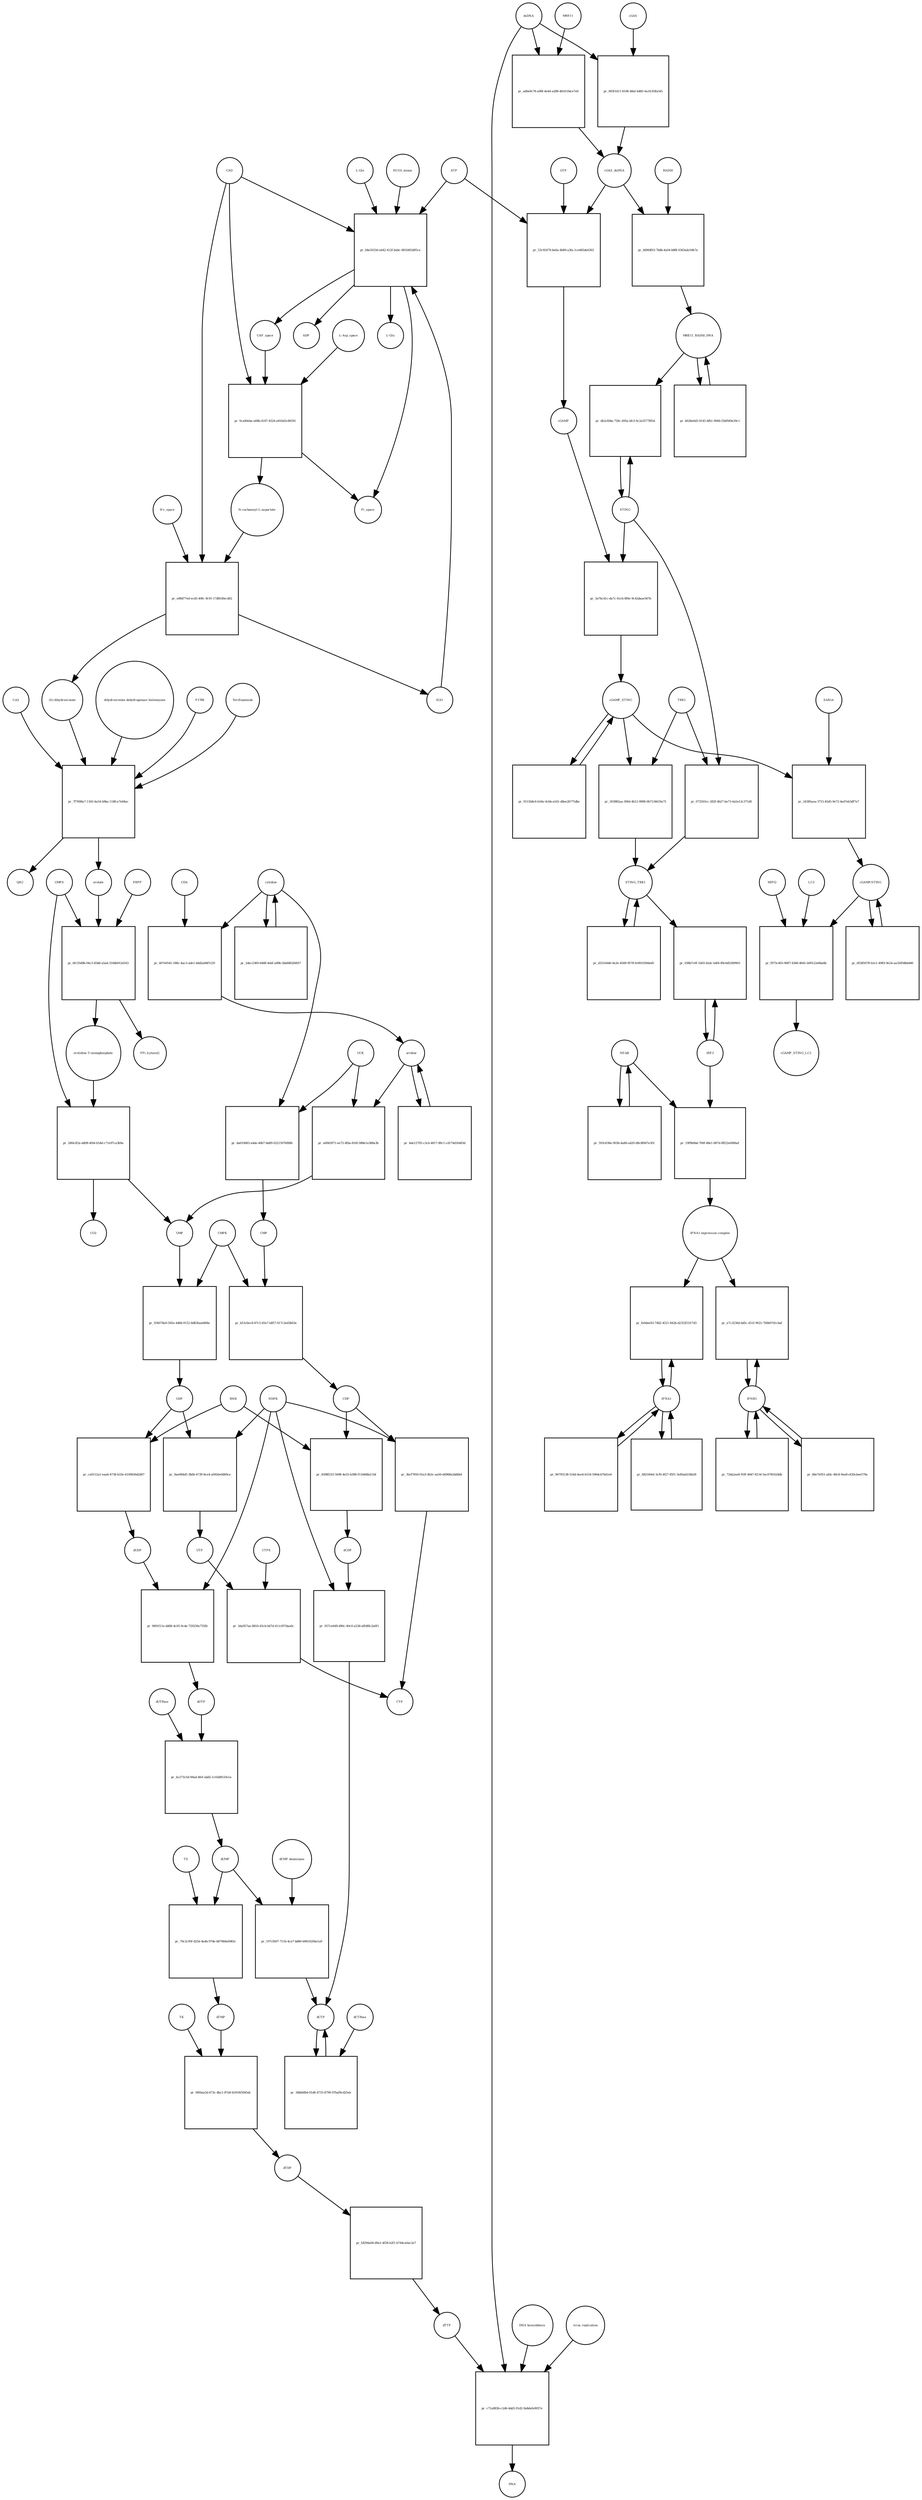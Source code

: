 strict digraph  {
"L-Gln" [annotation="", bipartite=0, cls="simple chemical", fontsize=4, label="L-Gln", shape=circle];
"pr_b4e5033d-ab42-412f-babc-681fd03d95ce" [annotation="", bipartite=1, cls=process, fontsize=4, label="pr_b4e5033d-ab42-412f-babc-681fd03d95ce", shape=square];
CAP_space [annotation="", bipartite=0, cls="simple chemical", fontsize=4, label=CAP_space, shape=circle];
CAD [annotation="", bipartite=0, cls=macromolecule, fontsize=4, label=CAD, shape=circle];
HCO3_minus [annotation="", bipartite=0, cls="simple chemical", fontsize=4, label=HCO3_minus, shape=circle];
H2O [annotation="", bipartite=0, cls="simple chemical", fontsize=4, label=H2O, shape=circle];
ATP [annotation="", bipartite=0, cls="simple chemical", fontsize=4, label=ATP, shape=circle];
"L-Glu" [annotation="", bipartite=0, cls="simple chemical", fontsize=4, label="L-Glu", shape=circle];
ADP [annotation="", bipartite=0, cls="simple chemical", fontsize=4, label=ADP, shape=circle];
Pi_space [annotation="", bipartite=0, cls="simple chemical", fontsize=4, label=Pi_space, shape=circle];
cytidine [annotation="", bipartite=0, cls="simple chemical", fontsize=4, label=cytidine, shape=circle];
"pr_407e6541-188c-4ac3-ade1-bdd2a84f5129" [annotation="", bipartite=1, cls=process, fontsize=4, label="pr_407e6541-188c-4ac3-ade1-bdd2a84f5129", shape=square];
uridine [annotation="", bipartite=0, cls="simple chemical", fontsize=4, label=uridine, shape=circle];
CDA [annotation="", bipartite=0, cls=macromolecule, fontsize=4, label=CDA, shape=circle];
"pr_a00b5971-ee72-4fba-816f-088e1e388a3b" [annotation="", bipartite=1, cls=process, fontsize=4, label="pr_a00b5971-ee72-4fba-816f-088e1e388a3b", shape=square];
UMP [annotation="", bipartite=0, cls="simple chemical", fontsize=4, label=UMP, shape=circle];
UCK [annotation="", bipartite=0, cls=macromolecule, fontsize=4, label=UCK, shape=circle];
"pr_da610683-a4de-46b7-bb89-02215076f88b" [annotation="", bipartite=1, cls=process, fontsize=4, label="pr_da610683-a4de-46b7-bb89-02215076f88b", shape=square];
CMP [annotation="", bipartite=0, cls="simple chemical", fontsize=4, label=CMP, shape=circle];
"pr_4de12705-c3cb-4817-89c1-cd174d16483d" [annotation="", bipartite=1, cls=process, fontsize=4, label="pr_4de12705-c3cb-4817-89c1-cd174d16483d", shape=square];
"pr_2dec2369-6488-4ebf-a89b-5bb6802fd057" [annotation="", bipartite=1, cls=process, fontsize=4, label="pr_2dec2369-6488-4ebf-a89b-5bb6802fd057", shape=square];
"pr_934078a9-585e-4d8d-9152-8d83faad468e" [annotation="", bipartite=1, cls=process, fontsize=4, label="pr_934078a9-585e-4d8d-9152-8d83faad468e", shape=square];
UDP [annotation="", bipartite=0, cls="simple chemical", fontsize=4, label=UDP, shape=circle];
CMPK [annotation="", bipartite=0, cls=macromolecule, fontsize=4, label=CMPK, shape=circle];
"pr_b53c6ec8-87c5-45e7-b857-017c3ed3b03e" [annotation="", bipartite=1, cls=process, fontsize=4, label="pr_b53c6ec8-87c5-45e7-b857-017c3ed3b03e", shape=square];
CDP [annotation="", bipartite=0, cls="simple chemical", fontsize=4, label=CDP, shape=circle];
"pr_9ae084d5-3b0b-4739-8ce4-a0926e0d69ce" [annotation="", bipartite=1, cls=process, fontsize=4, label="pr_9ae084d5-3b0b-4739-8ce4-a0926e0d69ce", shape=square];
UTP [annotation="", bipartite=0, cls="simple chemical", fontsize=4, label=UTP, shape=circle];
NDPK [annotation="", bipartite=0, cls=macromolecule, fontsize=4, label=NDPK, shape=circle];
"pr_3bcf7850-01a3-4b3c-aa50-d4968a2dd6b4" [annotation="", bipartite=1, cls=process, fontsize=4, label="pr_3bcf7850-01a3-4b3c-aa50-d4968a2dd6b4", shape=square];
CTP [annotation="", bipartite=0, cls="simple chemical", fontsize=4, label=CTP, shape=circle];
"pr_3da957ae-8816-45cb-b67d-411cf07daa0c" [annotation="", bipartite=1, cls=process, fontsize=4, label="pr_3da957ae-8816-45cb-b67d-411cf07daa0c", shape=square];
CTPS [annotation="", bipartite=0, cls=macromolecule, fontsize=4, label=CTPS, shape=circle];
"pr_ca9112a1-eaa6-4738-b33e-4109456d2d07" [annotation="", bipartite=1, cls=process, fontsize=4, label="pr_ca9112a1-eaa6-4738-b33e-4109456d2d07", shape=square];
dUDP [annotation="", bipartite=0, cls="simple chemical", fontsize=4, label=dUDP, shape=circle];
RNR [annotation="", bipartite=0, cls=macromolecule, fontsize=4, label=RNR, shape=circle];
"pr_9691f11e-dd68-4c05-9cde-729250e755fb" [annotation="", bipartite=1, cls=process, fontsize=4, label="pr_9691f11e-dd68-4c05-9cde-729250e755fb", shape=square];
dUTP [annotation="", bipartite=0, cls="simple chemical", fontsize=4, label=dUTP, shape=circle];
dCDP [annotation="", bipartite=0, cls="simple chemical", fontsize=4, label=dCDP, shape=circle];
"pr_057ce6d9-d90c-40c0-a538-affdf8c2a0f1" [annotation="", bipartite=1, cls=process, fontsize=4, label="pr_057ce6d9-d90c-40c0-a538-affdf8c2a0f1", shape=square];
dCTP [annotation="", bipartite=0, cls="simple chemical", fontsize=4, label=dCTP, shape=circle];
"pr_4598f233-5698-4e55-b388-f11b9d8a11bf" [annotation="", bipartite=1, cls=process, fontsize=4, label="pr_4598f233-5698-4e55-b388-f11b9d8a11bf", shape=square];
"pr_bc273c5d-09ad-4fef-abd2-1c02d8533e1a" [annotation="", bipartite=1, cls=process, fontsize=4, label="pr_bc273c5d-09ad-4fef-abd2-1c02d8533e1a", shape=square];
dUMP [annotation="", bipartite=0, cls="simple chemical", fontsize=4, label=dUMP, shape=circle];
dUTPase [annotation="", bipartite=0, cls=macromolecule, fontsize=4, label=dUTPase, shape=circle];
"pr_36bb6fb4-01d6-4735-8799-07baf9cd25eb" [annotation="", bipartite=1, cls=process, fontsize=4, label="pr_36bb6fb4-01d6-4735-8799-07baf9cd25eb", shape=square];
dCTPase [annotation="", bipartite=0, cls=macromolecule, fontsize=4, label=dCTPase, shape=circle];
"pr_197cfb97-711b-4ca7-bd80-b9610204a1a9" [annotation="", bipartite=1, cls=process, fontsize=4, label="pr_197cfb97-711b-4ca7-bd80-b9610204a1a9", shape=square];
"dCMP deaminase" [annotation="", bipartite=0, cls=macromolecule, fontsize=4, label="dCMP deaminase", shape=circle];
"pr_70c2c95f-d25d-4a4b-97de-b879b9a0083c" [annotation="", bipartite=1, cls=process, fontsize=4, label="pr_70c2c95f-d25d-4a4b-97de-b879b9a0083c", shape=square];
dTMP [annotation="", bipartite=0, cls="simple chemical", fontsize=4, label=dTMP, shape=circle];
TS [annotation="", bipartite=0, cls=macromolecule, fontsize=4, label=TS, shape=circle];
"pr_00f4aa5d-673c-4bc1-87e8-fe91005045dc" [annotation="", bipartite=1, cls=process, fontsize=4, label="pr_00f4aa5d-673c-4bc1-87e8-fe91005045dc", shape=square];
dTDP [annotation="", bipartite=0, cls="simple chemical", fontsize=4, label=dTDP, shape=circle];
TK [annotation="", bipartite=0, cls=macromolecule, fontsize=4, label=TK, shape=circle];
"pr_fd294a04-d9a1-4f28-b2f1-b744ca0ac2e7" [annotation="", bipartite=1, cls=process, fontsize=4, label="pr_fd294a04-d9a1-4f28-b2f1-b744ca0ac2e7", shape=square];
dTTP [annotation="", bipartite=0, cls="simple chemical", fontsize=4, label=dTTP, shape=circle];
dsDNA [annotation="", bipartite=0, cls="simple chemical", fontsize=4, label=dsDNA, shape=circle];
"pr_903f1d11-8106-48af-b485-4a1fc83fa541" [annotation="", bipartite=1, cls=process, fontsize=4, label="pr_903f1d11-8106-48af-b485-4a1fc83fa541", shape=square];
cGAS [annotation="", bipartite=0, cls=macromolecule, fontsize=4, label=cGAS, shape=circle];
cGAS_dsDNA [annotation="", bipartite=0, cls=complex, fontsize=4, label=cGAS_dsDNA, shape=circle];
"pr_53c92479-be0a-4b89-a3fa-1ce485de6363" [annotation="", bipartite=1, cls=process, fontsize=4, label="pr_53c92479-be0a-4b89-a3fa-1ce485de6363", shape=square];
GTP [annotation="", bipartite=0, cls="simple chemical", fontsize=4, label=GTP, shape=circle];
cGAMP [annotation="", bipartite=0, cls="simple chemical", fontsize=4, label=cGAMP, shape=circle];
"pr_3a7bc41c-da7c-41cb-8f6e-9c42daae567b" [annotation="", bipartite=1, cls=process, fontsize=4, label="pr_3a7bc41c-da7c-41cb-8f6e-9c42daae567b", shape=square];
STING [annotation="", bipartite=0, cls="macromolecule multimer", fontsize=4, label=STING, shape=circle];
cGAMP_STING [annotation="", bipartite=0, cls=complex, fontsize=4, label=cGAMP_STING, shape=circle];
TBK1 [annotation="", bipartite=0, cls=macromolecule, fontsize=4, label=TBK1, shape=circle];
"pr_303882aa-300d-4b12-9998-0b7134619a75" [annotation="", bipartite=1, cls=process, fontsize=4, label="pr_303882aa-300d-4b12-9998-0b7134619a75", shape=square];
STING_TBK1 [annotation="", bipartite=0, cls=complex, fontsize=4, label=STING_TBK1, shape=circle];
"pr_9115b8c6-b34e-4cbb-a541-d8ee2b775dbc" [annotation="", bipartite=1, cls=process, fontsize=4, label="pr_9115b8c6-b34e-4cbb-a541-d8ee2b775dbc", shape=square];
"pr_d3216446-0a3e-4569-9578-fe991039ded5" [annotation="", bipartite=1, cls=process, fontsize=4, label="pr_d3216446-0a3e-4569-9578-fe991039ded5", shape=square];
"NF-kB" [annotation="", bipartite=0, cls=complex, fontsize=4, label="NF-kB", shape=circle];
"pr_593c638e-903b-4a86-a420-d8c8f667e301" [annotation="", bipartite=1, cls=process, fontsize=4, label="pr_593c638e-903b-4a86-a420-d8c8f667e301", shape=square];
IFNA1 [annotation="", bipartite=0, cls="nucleic acid feature", fontsize=4, label=IFNA1, shape=circle];
"pr_682160ef-3cf0-4f27-85f1-3e85ab534b28" [annotation="", bipartite=1, cls=process, fontsize=4, label="pr_682160ef-3cf0-4f27-85f1-3e85ab534b28", shape=square];
IFNB1 [annotation="", bipartite=0, cls="nucleic acid feature", fontsize=4, label=IFNB1, shape=circle];
"pr_84e7e951-afdc-48c8-9ea8-ef20cbee579a" [annotation="", bipartite=1, cls=process, fontsize=4, label="pr_84e7e951-afdc-48c8-9ea8-ef20cbee579a", shape=square];
"pr_96793138-514d-4ee4-b154-5964cb7b41e6" [annotation="", bipartite=1, cls=process, fontsize=4, label="pr_96793138-514d-4ee4-b154-5964cb7b41e6", shape=square];
"pr_72da2ae8-91ff-4647-8134-5ec0781624db" [annotation="", bipartite=1, cls=process, fontsize=4, label="pr_72da2ae8-91ff-4647-8134-5ec0781624db", shape=square];
"pr_e7c3236d-bd5c-451f-9021-760b97d1cbaf" [annotation="", bipartite=1, cls=process, fontsize=4, label="pr_e7c3236d-bd5c-451f-9021-760b97d1cbaf", shape=square];
"IFNA1 expression complex" [annotation="", bipartite=0, cls=complex, fontsize=4, label="IFNA1 expression complex", shape=circle];
"cGAMP-STING" [annotation="", bipartite=0, cls=complex, fontsize=4, label="cGAMP-STING", shape=circle];
"pr_d5585078-b1e1-4983-9e24-aa32858bb466" [annotation="", bipartite=1, cls=process, fontsize=4, label="pr_d5585078-b1e1-4983-9e24-aa32858bb466", shape=square];
"pr_ad0e9c78-a96f-4e44-a288-481fc04ce7e0" [annotation="", bipartite=1, cls=process, fontsize=4, label="pr_ad0e9c78-a96f-4e44-a288-481fc04ce7e0", shape=square];
MRE11 [annotation="", bipartite=0, cls="macromolecule multimer", fontsize=4, label=MRE11, shape=circle];
RAD50 [annotation="", bipartite=0, cls="macromolecule multimer", fontsize=4, label=RAD50, shape=circle];
"pr_b69fdf03-7bdb-4a04-b88f-0363adc04b7a" [annotation="", bipartite=1, cls=process, fontsize=4, label="pr_b69fdf03-7bdb-4a04-b88f-0363adc04b7a", shape=square];
MRE11_RAD50_DNA [annotation="", bipartite=0, cls=complex, fontsize=4, label=MRE11_RAD50_DNA, shape=circle];
IRF3 [annotation="", bipartite=0, cls="macromolecule multimer", fontsize=4, label=IRF3, shape=circle];
"pr_038b7c6f-1b03-42dc-b4f4-89c6d5269903" [annotation="", bipartite=1, cls=process, fontsize=4, label="pr_038b7c6f-1b03-42dc-b4f4-89c6d5269903", shape=square];
"pr_24385aea-3715-45d5-9e72-4ed7eb3df7e7" [annotation="", bipartite=1, cls=process, fontsize=4, label="pr_24385aea-3715-45d5-9e72-4ed7eb3df7e7", shape=square];
SAR1A [annotation="", bipartite=0, cls=macromolecule, fontsize=4, label=SAR1A, shape=circle];
"pr_f973c403-9087-4366-80d1-b09122e6ba6b" [annotation="", bipartite=1, cls=process, fontsize=4, label="pr_f973c403-9087-4366-80d1-b09122e6ba6b", shape=square];
LC3 [annotation="", bipartite=0, cls=macromolecule, fontsize=4, label=LC3, shape=circle];
cGAMP_STING_LC3 [annotation="", bipartite=0, cls=complex, fontsize=4, label=cGAMP_STING_LC3, shape=circle];
WIPI2 [annotation="", bipartite=0, cls=macromolecule, fontsize=4, label=WIPI2, shape=circle];
"pr_db2cfb8a-728c-495a-bfcf-6c2e5577f85d" [annotation="", bipartite=1, cls=process, fontsize=4, label="pr_db2cfb8a-728c-495a-bfcf-6c2e5577f85d", shape=square];
"pr_072503cc-282f-4b27-be73-6a5e12c371d0" [annotation="", bipartite=1, cls=process, fontsize=4, label="pr_072503cc-282f-4b27-be73-6a5e12c371d0", shape=square];
"pr_b628e6d3-9145-4fb1-9066-f2bf949e39c1" [annotation="", bipartite=1, cls=process, fontsize=4, label="pr_b628e6d3-9145-4fb1-9066-f2bf949e39c1", shape=square];
"pr_0ca90ebe-e68b-4187-8324-e816d3c86591" [annotation="", bipartite=1, cls=process, fontsize=4, label="pr_0ca90ebe-e68b-4187-8324-e816d3c86591", shape=square];
"N-carbamoyl-L-aspartate" [annotation="", bipartite=0, cls="simple chemical", fontsize=4, label="N-carbamoyl-L-aspartate", shape=circle];
"L-Asp_space" [annotation="", bipartite=0, cls="simple chemical", fontsize=4, label="L-Asp_space", shape=circle];
"pr_e88d77ed-ecd5-49fc-9c91-17df630ecd02" [annotation="", bipartite=1, cls=process, fontsize=4, label="pr_e88d77ed-ecd5-49fc-9c91-17df630ecd02", shape=square];
"(S)-dihydroorotate" [annotation="", bipartite=0, cls="simple chemical", fontsize=4, label="(S)-dihydroorotate", shape=circle];
"H+_space" [annotation="", bipartite=0, cls="simple chemical", fontsize=4, label="H+_space", shape=circle];
"pr_7f7698a7-1165-4a54-b9ba-118fce7e84ec" [annotation="", bipartite=1, cls=process, fontsize=4, label="pr_7f7698a7-1165-4a54-b9ba-118fce7e84ec", shape=square];
orotate [annotation="", bipartite=0, cls="simple chemical", fontsize=4, label=orotate, shape=circle];
"dihydroorotate dehydrogenase holoenzyme" [annotation="", bipartite=0, cls="simple chemical", fontsize=4, label="dihydroorotate dehydrogenase holoenzyme", shape=circle];
P1788 [annotation="", bipartite=0, cls="simple chemical", fontsize=4, label=P1788, shape=circle];
Teriflunomide [annotation="", bipartite=0, cls="simple chemical", fontsize=4, label=Teriflunomide, shape=circle];
CoQ [annotation="", bipartite=0, cls="simple chemical", fontsize=4, label=CoQ, shape=circle];
QH2 [annotation="", bipartite=0, cls="simple chemical", fontsize=4, label=QH2, shape=circle];
"pr_6fc55d9b-04c3-458d-a5ad-3184b912d163" [annotation="", bipartite=1, cls=process, fontsize=4, label="pr_6fc55d9b-04c3-458d-a5ad-3184b912d163", shape=square];
"orotidine 5'-monophosphate" [annotation="", bipartite=0, cls="simple chemical", fontsize=4, label="orotidine 5'-monophosphate", shape=circle];
UMPS [annotation="", bipartite=0, cls="macromolecule multimer", fontsize=4, label=UMPS, shape=circle];
PRPP [annotation="", bipartite=0, cls="simple chemical", fontsize=4, label=PRPP, shape=circle];
"PPi [cytosol]" [annotation="", bipartite=0, cls="simple chemical", fontsize=4, label="PPi [cytosol]", shape=circle];
"pr_280e3f2a-dd08-4f44-b54d-c71e97ca3b9a" [annotation="", bipartite=1, cls=process, fontsize=4, label="pr_280e3f2a-dd08-4f44-b54d-c71e97ca3b9a", shape=square];
CO2 [annotation="", bipartite=0, cls="simple chemical", fontsize=4, label=CO2, shape=circle];
"pr_c71a883b-c2d6-4dd3-91d2-9a8defa9057e" [annotation="", bipartite=1, cls=process, fontsize=4, label="pr_c71a883b-c2d6-4dd3-91d2-9a8defa9057e", shape=square];
DNA [annotation="", bipartite=0, cls="nucleic acid feature", fontsize=4, label=DNA, shape=circle];
"DNA biosynthesis" [annotation="urn_miriam_obo.go_GO%3A0071897", bipartite=0, cls=phenotype, fontsize=4, label="DNA biosynthesis", shape=circle];
"virus replication" [annotation="", bipartite=0, cls=phenotype, fontsize=4, label="virus replication", shape=circle];
"pr_fe0dee93-7482-4521-842b-d2352f3317d3" [annotation="", bipartite=1, cls=process, fontsize=4, label="pr_fe0dee93-7482-4521-842b-d2352f3317d3", shape=square];
"pr_19f9b0bd-700f-48e1-887d-f8f22e000baf" [annotation="", bipartite=1, cls=process, fontsize=4, label="pr_19f9b0bd-700f-48e1-887d-f8f22e000baf", shape=square];
"L-Gln" -> "pr_b4e5033d-ab42-412f-babc-681fd03d95ce"  [annotation="", interaction_type=consumption];
"pr_b4e5033d-ab42-412f-babc-681fd03d95ce" -> CAP_space  [annotation="", interaction_type=production];
"pr_b4e5033d-ab42-412f-babc-681fd03d95ce" -> "L-Glu"  [annotation="", interaction_type=production];
"pr_b4e5033d-ab42-412f-babc-681fd03d95ce" -> ADP  [annotation="", interaction_type=production];
"pr_b4e5033d-ab42-412f-babc-681fd03d95ce" -> Pi_space  [annotation="", interaction_type=production];
CAP_space -> "pr_0ca90ebe-e68b-4187-8324-e816d3c86591"  [annotation="", interaction_type=consumption];
CAD -> "pr_b4e5033d-ab42-412f-babc-681fd03d95ce"  [annotation=urn_miriam_reactome_REACT_1698, interaction_type=catalysis];
CAD -> "pr_0ca90ebe-e68b-4187-8324-e816d3c86591"  [annotation=urn_miriam_reactome_REACT_1698, interaction_type=catalysis];
CAD -> "pr_e88d77ed-ecd5-49fc-9c91-17df630ecd02"  [annotation=urn_miriam_reactome_REACT_1698, interaction_type=catalysis];
HCO3_minus -> "pr_b4e5033d-ab42-412f-babc-681fd03d95ce"  [annotation="", interaction_type=consumption];
H2O -> "pr_b4e5033d-ab42-412f-babc-681fd03d95ce"  [annotation="", interaction_type=consumption];
ATP -> "pr_b4e5033d-ab42-412f-babc-681fd03d95ce"  [annotation="", interaction_type=consumption];
ATP -> "pr_53c92479-be0a-4b89-a3fa-1ce485de6363"  [annotation="", interaction_type=consumption];
cytidine -> "pr_407e6541-188c-4ac3-ade1-bdd2a84f5129"  [annotation="", interaction_type=consumption];
cytidine -> "pr_da610683-a4de-46b7-bb89-02215076f88b"  [annotation="", interaction_type=consumption];
cytidine -> "pr_2dec2369-6488-4ebf-a89b-5bb6802fd057"  [annotation="", interaction_type=consumption];
"pr_407e6541-188c-4ac3-ade1-bdd2a84f5129" -> uridine  [annotation="", interaction_type=production];
uridine -> "pr_a00b5971-ee72-4fba-816f-088e1e388a3b"  [annotation="", interaction_type=consumption];
uridine -> "pr_4de12705-c3cb-4817-89c1-cd174d16483d"  [annotation="", interaction_type=consumption];
CDA -> "pr_407e6541-188c-4ac3-ade1-bdd2a84f5129"  [annotation="", interaction_type=catalysis];
"pr_a00b5971-ee72-4fba-816f-088e1e388a3b" -> UMP  [annotation="", interaction_type=production];
UMP -> "pr_934078a9-585e-4d8d-9152-8d83faad468e"  [annotation="", interaction_type=consumption];
UCK -> "pr_a00b5971-ee72-4fba-816f-088e1e388a3b"  [annotation="", interaction_type=catalysis];
UCK -> "pr_da610683-a4de-46b7-bb89-02215076f88b"  [annotation="", interaction_type=catalysis];
"pr_da610683-a4de-46b7-bb89-02215076f88b" -> CMP  [annotation="", interaction_type=production];
CMP -> "pr_b53c6ec8-87c5-45e7-b857-017c3ed3b03e"  [annotation="", interaction_type=consumption];
"pr_4de12705-c3cb-4817-89c1-cd174d16483d" -> uridine  [annotation="", interaction_type=production];
"pr_2dec2369-6488-4ebf-a89b-5bb6802fd057" -> cytidine  [annotation="", interaction_type=production];
"pr_934078a9-585e-4d8d-9152-8d83faad468e" -> UDP  [annotation="", interaction_type=production];
UDP -> "pr_9ae084d5-3b0b-4739-8ce4-a0926e0d69ce"  [annotation="", interaction_type=consumption];
UDP -> "pr_ca9112a1-eaa6-4738-b33e-4109456d2d07"  [annotation="", interaction_type=consumption];
CMPK -> "pr_934078a9-585e-4d8d-9152-8d83faad468e"  [annotation="", interaction_type=catalysis];
CMPK -> "pr_b53c6ec8-87c5-45e7-b857-017c3ed3b03e"  [annotation="", interaction_type=catalysis];
"pr_b53c6ec8-87c5-45e7-b857-017c3ed3b03e" -> CDP  [annotation="", interaction_type=production];
CDP -> "pr_3bcf7850-01a3-4b3c-aa50-d4968a2dd6b4"  [annotation="", interaction_type=consumption];
CDP -> "pr_4598f233-5698-4e55-b388-f11b9d8a11bf"  [annotation="", interaction_type=consumption];
"pr_9ae084d5-3b0b-4739-8ce4-a0926e0d69ce" -> UTP  [annotation="", interaction_type=production];
UTP -> "pr_3da957ae-8816-45cb-b67d-411cf07daa0c"  [annotation="", interaction_type=consumption];
NDPK -> "pr_9ae084d5-3b0b-4739-8ce4-a0926e0d69ce"  [annotation="", interaction_type=catalysis];
NDPK -> "pr_3bcf7850-01a3-4b3c-aa50-d4968a2dd6b4"  [annotation="", interaction_type=catalysis];
NDPK -> "pr_9691f11e-dd68-4c05-9cde-729250e755fb"  [annotation="", interaction_type=catalysis];
NDPK -> "pr_057ce6d9-d90c-40c0-a538-affdf8c2a0f1"  [annotation="", interaction_type=catalysis];
"pr_3bcf7850-01a3-4b3c-aa50-d4968a2dd6b4" -> CTP  [annotation="", interaction_type=production];
"pr_3da957ae-8816-45cb-b67d-411cf07daa0c" -> CTP  [annotation="", interaction_type=production];
CTPS -> "pr_3da957ae-8816-45cb-b67d-411cf07daa0c"  [annotation="", interaction_type=catalysis];
"pr_ca9112a1-eaa6-4738-b33e-4109456d2d07" -> dUDP  [annotation="", interaction_type=production];
dUDP -> "pr_9691f11e-dd68-4c05-9cde-729250e755fb"  [annotation="", interaction_type=consumption];
RNR -> "pr_ca9112a1-eaa6-4738-b33e-4109456d2d07"  [annotation="", interaction_type=catalysis];
RNR -> "pr_4598f233-5698-4e55-b388-f11b9d8a11bf"  [annotation="", interaction_type=catalysis];
"pr_9691f11e-dd68-4c05-9cde-729250e755fb" -> dUTP  [annotation="", interaction_type=production];
dUTP -> "pr_bc273c5d-09ad-4fef-abd2-1c02d8533e1a"  [annotation="", interaction_type=consumption];
dCDP -> "pr_057ce6d9-d90c-40c0-a538-affdf8c2a0f1"  [annotation="", interaction_type=consumption];
"pr_057ce6d9-d90c-40c0-a538-affdf8c2a0f1" -> dCTP  [annotation="", interaction_type=production];
dCTP -> "pr_36bb6fb4-01d6-4735-8799-07baf9cd25eb"  [annotation="", interaction_type=consumption];
"pr_4598f233-5698-4e55-b388-f11b9d8a11bf" -> dCDP  [annotation="", interaction_type=production];
"pr_bc273c5d-09ad-4fef-abd2-1c02d8533e1a" -> dUMP  [annotation="", interaction_type=production];
dUMP -> "pr_197cfb97-711b-4ca7-bd80-b9610204a1a9"  [annotation="", interaction_type=consumption];
dUMP -> "pr_70c2c95f-d25d-4a4b-97de-b879b9a0083c"  [annotation="", interaction_type=consumption];
dUTPase -> "pr_bc273c5d-09ad-4fef-abd2-1c02d8533e1a"  [annotation="", interaction_type=catalysis];
"pr_36bb6fb4-01d6-4735-8799-07baf9cd25eb" -> dCTP  [annotation="", interaction_type=production];
dCTPase -> "pr_36bb6fb4-01d6-4735-8799-07baf9cd25eb"  [annotation="", interaction_type=catalysis];
"pr_197cfb97-711b-4ca7-bd80-b9610204a1a9" -> dCTP  [annotation="", interaction_type=production];
"dCMP deaminase" -> "pr_197cfb97-711b-4ca7-bd80-b9610204a1a9"  [annotation="", interaction_type=catalysis];
"pr_70c2c95f-d25d-4a4b-97de-b879b9a0083c" -> dTMP  [annotation="", interaction_type=production];
dTMP -> "pr_00f4aa5d-673c-4bc1-87e8-fe91005045dc"  [annotation="", interaction_type=consumption];
TS -> "pr_70c2c95f-d25d-4a4b-97de-b879b9a0083c"  [annotation="", interaction_type=catalysis];
"pr_00f4aa5d-673c-4bc1-87e8-fe91005045dc" -> dTDP  [annotation="", interaction_type=production];
dTDP -> "pr_fd294a04-d9a1-4f28-b2f1-b744ca0ac2e7"  [annotation="", interaction_type=consumption];
TK -> "pr_00f4aa5d-673c-4bc1-87e8-fe91005045dc"  [annotation="", interaction_type=catalysis];
"pr_fd294a04-d9a1-4f28-b2f1-b744ca0ac2e7" -> dTTP  [annotation="", interaction_type=production];
dTTP -> "pr_c71a883b-c2d6-4dd3-91d2-9a8defa9057e"  [annotation="", interaction_type=consumption];
dsDNA -> "pr_903f1d11-8106-48af-b485-4a1fc83fa541"  [annotation="", interaction_type=consumption];
dsDNA -> "pr_ad0e9c78-a96f-4e44-a288-481fc04ce7e0"  [annotation="", interaction_type=consumption];
dsDNA -> "pr_c71a883b-c2d6-4dd3-91d2-9a8defa9057e"  [annotation="", interaction_type=consumption];
"pr_903f1d11-8106-48af-b485-4a1fc83fa541" -> cGAS_dsDNA  [annotation="", interaction_type=production];
cGAS -> "pr_903f1d11-8106-48af-b485-4a1fc83fa541"  [annotation="", interaction_type=consumption];
cGAS_dsDNA -> "pr_53c92479-be0a-4b89-a3fa-1ce485de6363"  [annotation="", interaction_type=catalysis];
cGAS_dsDNA -> "pr_b69fdf03-7bdb-4a04-b88f-0363adc04b7a"  [annotation="", interaction_type=consumption];
"pr_53c92479-be0a-4b89-a3fa-1ce485de6363" -> cGAMP  [annotation="", interaction_type=production];
GTP -> "pr_53c92479-be0a-4b89-a3fa-1ce485de6363"  [annotation="", interaction_type=consumption];
cGAMP -> "pr_3a7bc41c-da7c-41cb-8f6e-9c42daae567b"  [annotation="", interaction_type=consumption];
"pr_3a7bc41c-da7c-41cb-8f6e-9c42daae567b" -> cGAMP_STING  [annotation="", interaction_type=production];
STING -> "pr_3a7bc41c-da7c-41cb-8f6e-9c42daae567b"  [annotation="", interaction_type=consumption];
STING -> "pr_db2cfb8a-728c-495a-bfcf-6c2e5577f85d"  [annotation="", interaction_type=consumption];
STING -> "pr_072503cc-282f-4b27-be73-6a5e12c371d0"  [annotation="", interaction_type=consumption];
cGAMP_STING -> "pr_303882aa-300d-4b12-9998-0b7134619a75"  [annotation="", interaction_type=consumption];
cGAMP_STING -> "pr_9115b8c6-b34e-4cbb-a541-d8ee2b775dbc"  [annotation="", interaction_type=consumption];
cGAMP_STING -> "pr_24385aea-3715-45d5-9e72-4ed7eb3df7e7"  [annotation="", interaction_type=consumption];
TBK1 -> "pr_303882aa-300d-4b12-9998-0b7134619a75"  [annotation="", interaction_type=consumption];
TBK1 -> "pr_072503cc-282f-4b27-be73-6a5e12c371d0"  [annotation="", interaction_type=consumption];
"pr_303882aa-300d-4b12-9998-0b7134619a75" -> STING_TBK1  [annotation="", interaction_type=production];
STING_TBK1 -> "pr_d3216446-0a3e-4569-9578-fe991039ded5"  [annotation="", interaction_type=consumption];
STING_TBK1 -> "pr_038b7c6f-1b03-42dc-b4f4-89c6d5269903"  [annotation="", interaction_type=catalysis];
"pr_9115b8c6-b34e-4cbb-a541-d8ee2b775dbc" -> cGAMP_STING  [annotation="", interaction_type=production];
"pr_d3216446-0a3e-4569-9578-fe991039ded5" -> STING_TBK1  [annotation="", interaction_type=production];
"NF-kB" -> "pr_593c638e-903b-4a86-a420-d8c8f667e301"  [annotation="", interaction_type=consumption];
"NF-kB" -> "pr_19f9b0bd-700f-48e1-887d-f8f22e000baf"  [annotation="", interaction_type=consumption];
"pr_593c638e-903b-4a86-a420-d8c8f667e301" -> "NF-kB"  [annotation="", interaction_type=production];
IFNA1 -> "pr_682160ef-3cf0-4f27-85f1-3e85ab534b28"  [annotation="", interaction_type=consumption];
IFNA1 -> "pr_96793138-514d-4ee4-b154-5964cb7b41e6"  [annotation="", interaction_type=consumption];
IFNA1 -> "pr_fe0dee93-7482-4521-842b-d2352f3317d3"  [annotation="", interaction_type=consumption];
"pr_682160ef-3cf0-4f27-85f1-3e85ab534b28" -> IFNA1  [annotation="", interaction_type=production];
IFNB1 -> "pr_84e7e951-afdc-48c8-9ea8-ef20cbee579a"  [annotation="", interaction_type=consumption];
IFNB1 -> "pr_72da2ae8-91ff-4647-8134-5ec0781624db"  [annotation="", interaction_type=consumption];
IFNB1 -> "pr_e7c3236d-bd5c-451f-9021-760b97d1cbaf"  [annotation="", interaction_type=consumption];
"pr_84e7e951-afdc-48c8-9ea8-ef20cbee579a" -> IFNB1  [annotation="", interaction_type=production];
"pr_96793138-514d-4ee4-b154-5964cb7b41e6" -> IFNA1  [annotation="", interaction_type=production];
"pr_72da2ae8-91ff-4647-8134-5ec0781624db" -> IFNB1  [annotation="", interaction_type=production];
"pr_e7c3236d-bd5c-451f-9021-760b97d1cbaf" -> IFNB1  [annotation="", interaction_type=production];
"IFNA1 expression complex" -> "pr_e7c3236d-bd5c-451f-9021-760b97d1cbaf"  [annotation="", interaction_type=stimulation];
"IFNA1 expression complex" -> "pr_fe0dee93-7482-4521-842b-d2352f3317d3"  [annotation="", interaction_type=stimulation];
"cGAMP-STING" -> "pr_d5585078-b1e1-4983-9e24-aa32858bb466"  [annotation="", interaction_type=consumption];
"cGAMP-STING" -> "pr_f973c403-9087-4366-80d1-b09122e6ba6b"  [annotation="", interaction_type=consumption];
"pr_d5585078-b1e1-4983-9e24-aa32858bb466" -> "cGAMP-STING"  [annotation="", interaction_type=production];
"pr_ad0e9c78-a96f-4e44-a288-481fc04ce7e0" -> cGAS_dsDNA  [annotation="", interaction_type=production];
MRE11 -> "pr_ad0e9c78-a96f-4e44-a288-481fc04ce7e0"  [annotation="", interaction_type=consumption];
RAD50 -> "pr_b69fdf03-7bdb-4a04-b88f-0363adc04b7a"  [annotation="", interaction_type=consumption];
"pr_b69fdf03-7bdb-4a04-b88f-0363adc04b7a" -> MRE11_RAD50_DNA  [annotation="", interaction_type=production];
MRE11_RAD50_DNA -> "pr_db2cfb8a-728c-495a-bfcf-6c2e5577f85d"  [annotation="", interaction_type=catalysis];
MRE11_RAD50_DNA -> "pr_b628e6d3-9145-4fb1-9066-f2bf949e39c1"  [annotation="", interaction_type=consumption];
IRF3 -> "pr_038b7c6f-1b03-42dc-b4f4-89c6d5269903"  [annotation="", interaction_type=consumption];
IRF3 -> "pr_19f9b0bd-700f-48e1-887d-f8f22e000baf"  [annotation="", interaction_type=consumption];
"pr_038b7c6f-1b03-42dc-b4f4-89c6d5269903" -> IRF3  [annotation="", interaction_type=production];
"pr_24385aea-3715-45d5-9e72-4ed7eb3df7e7" -> "cGAMP-STING"  [annotation="", interaction_type=production];
SAR1A -> "pr_24385aea-3715-45d5-9e72-4ed7eb3df7e7"  [annotation="", interaction_type=catalysis];
"pr_f973c403-9087-4366-80d1-b09122e6ba6b" -> cGAMP_STING_LC3  [annotation="", interaction_type=production];
LC3 -> "pr_f973c403-9087-4366-80d1-b09122e6ba6b"  [annotation="", interaction_type=consumption];
WIPI2 -> "pr_f973c403-9087-4366-80d1-b09122e6ba6b"  [annotation="", interaction_type=catalysis];
"pr_db2cfb8a-728c-495a-bfcf-6c2e5577f85d" -> STING  [annotation="", interaction_type=production];
"pr_072503cc-282f-4b27-be73-6a5e12c371d0" -> STING_TBK1  [annotation="", interaction_type=production];
"pr_b628e6d3-9145-4fb1-9066-f2bf949e39c1" -> MRE11_RAD50_DNA  [annotation="", interaction_type=production];
"pr_0ca90ebe-e68b-4187-8324-e816d3c86591" -> "N-carbamoyl-L-aspartate"  [annotation="", interaction_type=production];
"pr_0ca90ebe-e68b-4187-8324-e816d3c86591" -> Pi_space  [annotation="", interaction_type=production];
"N-carbamoyl-L-aspartate" -> "pr_e88d77ed-ecd5-49fc-9c91-17df630ecd02"  [annotation="", interaction_type=consumption];
"L-Asp_space" -> "pr_0ca90ebe-e68b-4187-8324-e816d3c86591"  [annotation="", interaction_type=consumption];
"pr_e88d77ed-ecd5-49fc-9c91-17df630ecd02" -> "(S)-dihydroorotate"  [annotation="", interaction_type=production];
"pr_e88d77ed-ecd5-49fc-9c91-17df630ecd02" -> H2O  [annotation="", interaction_type=production];
"(S)-dihydroorotate" -> "pr_7f7698a7-1165-4a54-b9ba-118fce7e84ec"  [annotation="", interaction_type=consumption];
"H+_space" -> "pr_e88d77ed-ecd5-49fc-9c91-17df630ecd02"  [annotation="", interaction_type=consumption];
"pr_7f7698a7-1165-4a54-b9ba-118fce7e84ec" -> orotate  [annotation="", interaction_type=production];
"pr_7f7698a7-1165-4a54-b9ba-118fce7e84ec" -> QH2  [annotation="", interaction_type=production];
orotate -> "pr_6fc55d9b-04c3-458d-a5ad-3184b912d163"  [annotation="", interaction_type=consumption];
"dihydroorotate dehydrogenase holoenzyme" -> "pr_7f7698a7-1165-4a54-b9ba-118fce7e84ec"  [annotation=urn_miriam_reactome_REACT_1698, interaction_type=catalysis];
P1788 -> "pr_7f7698a7-1165-4a54-b9ba-118fce7e84ec"  [annotation=urn_miriam_reactome_REACT_1698, interaction_type=inhibition];
Teriflunomide -> "pr_7f7698a7-1165-4a54-b9ba-118fce7e84ec"  [annotation=urn_miriam_reactome_REACT_1698, interaction_type=inhibition];
CoQ -> "pr_7f7698a7-1165-4a54-b9ba-118fce7e84ec"  [annotation="", interaction_type=consumption];
"pr_6fc55d9b-04c3-458d-a5ad-3184b912d163" -> "orotidine 5'-monophosphate"  [annotation="", interaction_type=production];
"pr_6fc55d9b-04c3-458d-a5ad-3184b912d163" -> "PPi [cytosol]"  [annotation="", interaction_type=production];
"orotidine 5'-monophosphate" -> "pr_280e3f2a-dd08-4f44-b54d-c71e97ca3b9a"  [annotation="", interaction_type=consumption];
UMPS -> "pr_6fc55d9b-04c3-458d-a5ad-3184b912d163"  [annotation=urn_miriam_reactome_REACT_1698, interaction_type=catalysis];
UMPS -> "pr_280e3f2a-dd08-4f44-b54d-c71e97ca3b9a"  [annotation=urn_miriam_reactome_REACT_1698, interaction_type=catalysis];
PRPP -> "pr_6fc55d9b-04c3-458d-a5ad-3184b912d163"  [annotation="", interaction_type=consumption];
"pr_280e3f2a-dd08-4f44-b54d-c71e97ca3b9a" -> UMP  [annotation="", interaction_type=production];
"pr_280e3f2a-dd08-4f44-b54d-c71e97ca3b9a" -> CO2  [annotation="", interaction_type=production];
"pr_c71a883b-c2d6-4dd3-91d2-9a8defa9057e" -> DNA  [annotation="", interaction_type=production];
"DNA biosynthesis" -> "pr_c71a883b-c2d6-4dd3-91d2-9a8defa9057e"  [annotation="", interaction_type=catalysis];
"virus replication" -> "pr_c71a883b-c2d6-4dd3-91d2-9a8defa9057e"  [annotation="", interaction_type=inhibition];
"pr_fe0dee93-7482-4521-842b-d2352f3317d3" -> IFNA1  [annotation="", interaction_type=production];
"pr_19f9b0bd-700f-48e1-887d-f8f22e000baf" -> "IFNA1 expression complex"  [annotation="", interaction_type=production];
}
